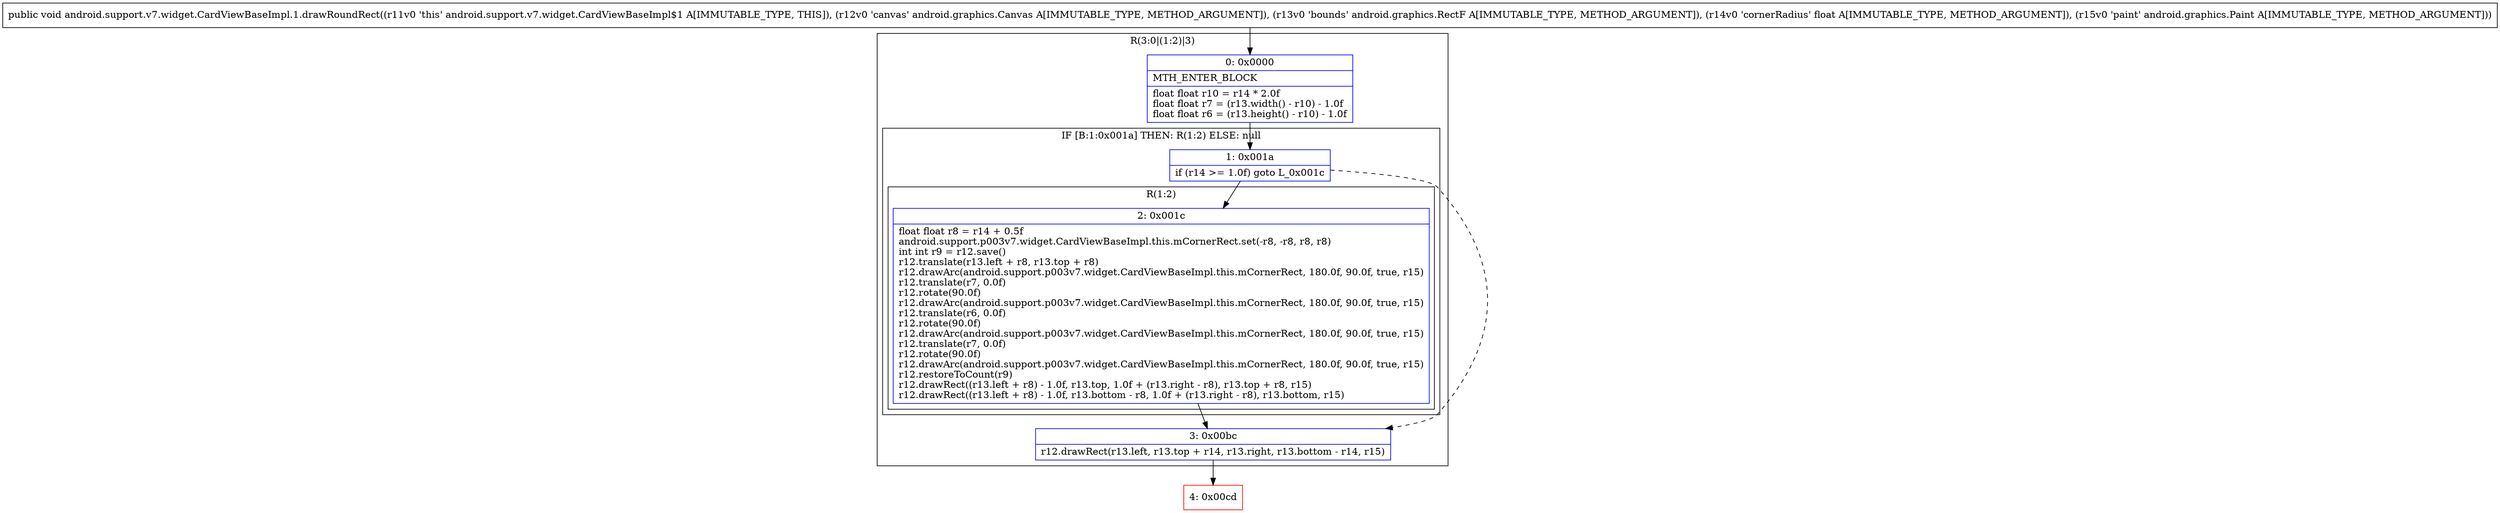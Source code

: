 digraph "CFG forandroid.support.v7.widget.CardViewBaseImpl.1.drawRoundRect(Landroid\/graphics\/Canvas;Landroid\/graphics\/RectF;FLandroid\/graphics\/Paint;)V" {
subgraph cluster_Region_647329319 {
label = "R(3:0|(1:2)|3)";
node [shape=record,color=blue];
Node_0 [shape=record,label="{0\:\ 0x0000|MTH_ENTER_BLOCK\l|float float r10 = r14 * 2.0f\lfloat float r7 = (r13.width() \- r10) \- 1.0f\lfloat float r6 = (r13.height() \- r10) \- 1.0f\l}"];
subgraph cluster_IfRegion_1810587778 {
label = "IF [B:1:0x001a] THEN: R(1:2) ELSE: null";
node [shape=record,color=blue];
Node_1 [shape=record,label="{1\:\ 0x001a|if (r14 \>= 1.0f) goto L_0x001c\l}"];
subgraph cluster_Region_988815217 {
label = "R(1:2)";
node [shape=record,color=blue];
Node_2 [shape=record,label="{2\:\ 0x001c|float float r8 = r14 + 0.5f\landroid.support.p003v7.widget.CardViewBaseImpl.this.mCornerRect.set(\-r8, \-r8, r8, r8)\lint int r9 = r12.save()\lr12.translate(r13.left + r8, r13.top + r8)\lr12.drawArc(android.support.p003v7.widget.CardViewBaseImpl.this.mCornerRect, 180.0f, 90.0f, true, r15)\lr12.translate(r7, 0.0f)\lr12.rotate(90.0f)\lr12.drawArc(android.support.p003v7.widget.CardViewBaseImpl.this.mCornerRect, 180.0f, 90.0f, true, r15)\lr12.translate(r6, 0.0f)\lr12.rotate(90.0f)\lr12.drawArc(android.support.p003v7.widget.CardViewBaseImpl.this.mCornerRect, 180.0f, 90.0f, true, r15)\lr12.translate(r7, 0.0f)\lr12.rotate(90.0f)\lr12.drawArc(android.support.p003v7.widget.CardViewBaseImpl.this.mCornerRect, 180.0f, 90.0f, true, r15)\lr12.restoreToCount(r9)\lr12.drawRect((r13.left + r8) \- 1.0f, r13.top, 1.0f + (r13.right \- r8), r13.top + r8, r15)\lr12.drawRect((r13.left + r8) \- 1.0f, r13.bottom \- r8, 1.0f + (r13.right \- r8), r13.bottom, r15)\l}"];
}
}
Node_3 [shape=record,label="{3\:\ 0x00bc|r12.drawRect(r13.left, r13.top + r14, r13.right, r13.bottom \- r14, r15)\l}"];
}
Node_4 [shape=record,color=red,label="{4\:\ 0x00cd}"];
MethodNode[shape=record,label="{public void android.support.v7.widget.CardViewBaseImpl.1.drawRoundRect((r11v0 'this' android.support.v7.widget.CardViewBaseImpl$1 A[IMMUTABLE_TYPE, THIS]), (r12v0 'canvas' android.graphics.Canvas A[IMMUTABLE_TYPE, METHOD_ARGUMENT]), (r13v0 'bounds' android.graphics.RectF A[IMMUTABLE_TYPE, METHOD_ARGUMENT]), (r14v0 'cornerRadius' float A[IMMUTABLE_TYPE, METHOD_ARGUMENT]), (r15v0 'paint' android.graphics.Paint A[IMMUTABLE_TYPE, METHOD_ARGUMENT])) }"];
MethodNode -> Node_0;
Node_0 -> Node_1;
Node_1 -> Node_2;
Node_1 -> Node_3[style=dashed];
Node_2 -> Node_3;
Node_3 -> Node_4;
}

